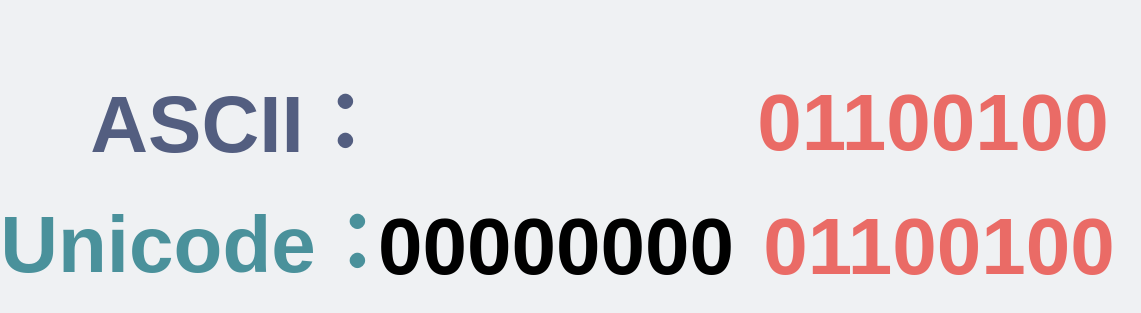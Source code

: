 <mxfile version="17.4.5" type="github"><diagram id="3228e29e-7158-1315-38df-8450db1d8a1d" name="Page-1"><mxGraphModel dx="1245" dy="1755" grid="0" gridSize="10" guides="1" tooltips="1" connect="1" arrows="1" fold="1" page="1" pageScale="1" pageWidth="800" pageHeight="200" background="#EFF1F3" math="0" shadow="0"><root><mxCell id="0"/><mxCell id="1" parent="0"/><mxCell id="piAMd2bfaKb6WlkEQM8q-2" value="&lt;font style=&quot;font-size: 40px&quot;&gt;01100100&lt;/font&gt;" style="text;html=1;strokeColor=none;fillColor=none;align=center;verticalAlign=middle;whiteSpace=wrap;rounded=0;fontSize=40;fontStyle=1;fontColor=#EA6B66;" vertex="1" parent="1"><mxGeometry x="483.5" y="102" width="201" height="59" as="geometry"/></mxCell><mxCell id="piAMd2bfaKb6WlkEQM8q-3" value="&lt;font style=&quot;font-size: 40px&quot;&gt;&lt;font style=&quot;font-size: 40px&quot;&gt;Unicode&lt;/font&gt;&lt;font style=&quot;font-size: 40px&quot;&gt;：&lt;/font&gt;&lt;/font&gt;" style="text;html=1;strokeColor=none;fillColor=none;align=center;verticalAlign=middle;whiteSpace=wrap;rounded=0;fontSize=80;fontStyle=1;fontColor=#4A919B;" vertex="1" parent="1"><mxGeometry x="115" y="71" width="198" height="93" as="geometry"/></mxCell><mxCell id="piAMd2bfaKb6WlkEQM8q-4" value="&lt;font style=&quot;font-size: 40px;&quot;&gt;00000000&lt;/font&gt;" style="text;html=1;strokeColor=none;fillColor=none;align=center;verticalAlign=middle;whiteSpace=wrap;rounded=0;fontSize=40;fontStyle=1;fontColor=#000000;" vertex="1" parent="1"><mxGeometry x="295" y="99" width="196" height="65" as="geometry"/></mxCell><mxCell id="piAMd2bfaKb6WlkEQM8q-5" value="&lt;font style=&quot;font-size: 40px&quot;&gt;&lt;font style=&quot;font-size: 40px&quot;&gt;ASCII：&lt;/font&gt;&lt;/font&gt;" style="text;html=1;strokeColor=none;fillColor=none;align=center;verticalAlign=middle;whiteSpace=wrap;rounded=0;fontSize=80;fontStyle=1;fontColor=#535E80;" vertex="1" parent="1"><mxGeometry x="141" y="23" width="185" height="70" as="geometry"/></mxCell><mxCell id="piAMd2bfaKb6WlkEQM8q-6" value="&lt;font style=&quot;font-size: 40px&quot;&gt;01100100&lt;/font&gt;" style="text;html=1;strokeColor=none;fillColor=none;align=center;verticalAlign=middle;whiteSpace=wrap;rounded=0;fontSize=40;fontStyle=1;fontColor=#EA6B66;" vertex="1" parent="1"><mxGeometry x="480.5" y="40" width="201" height="59" as="geometry"/></mxCell></root></mxGraphModel></diagram></mxfile>
